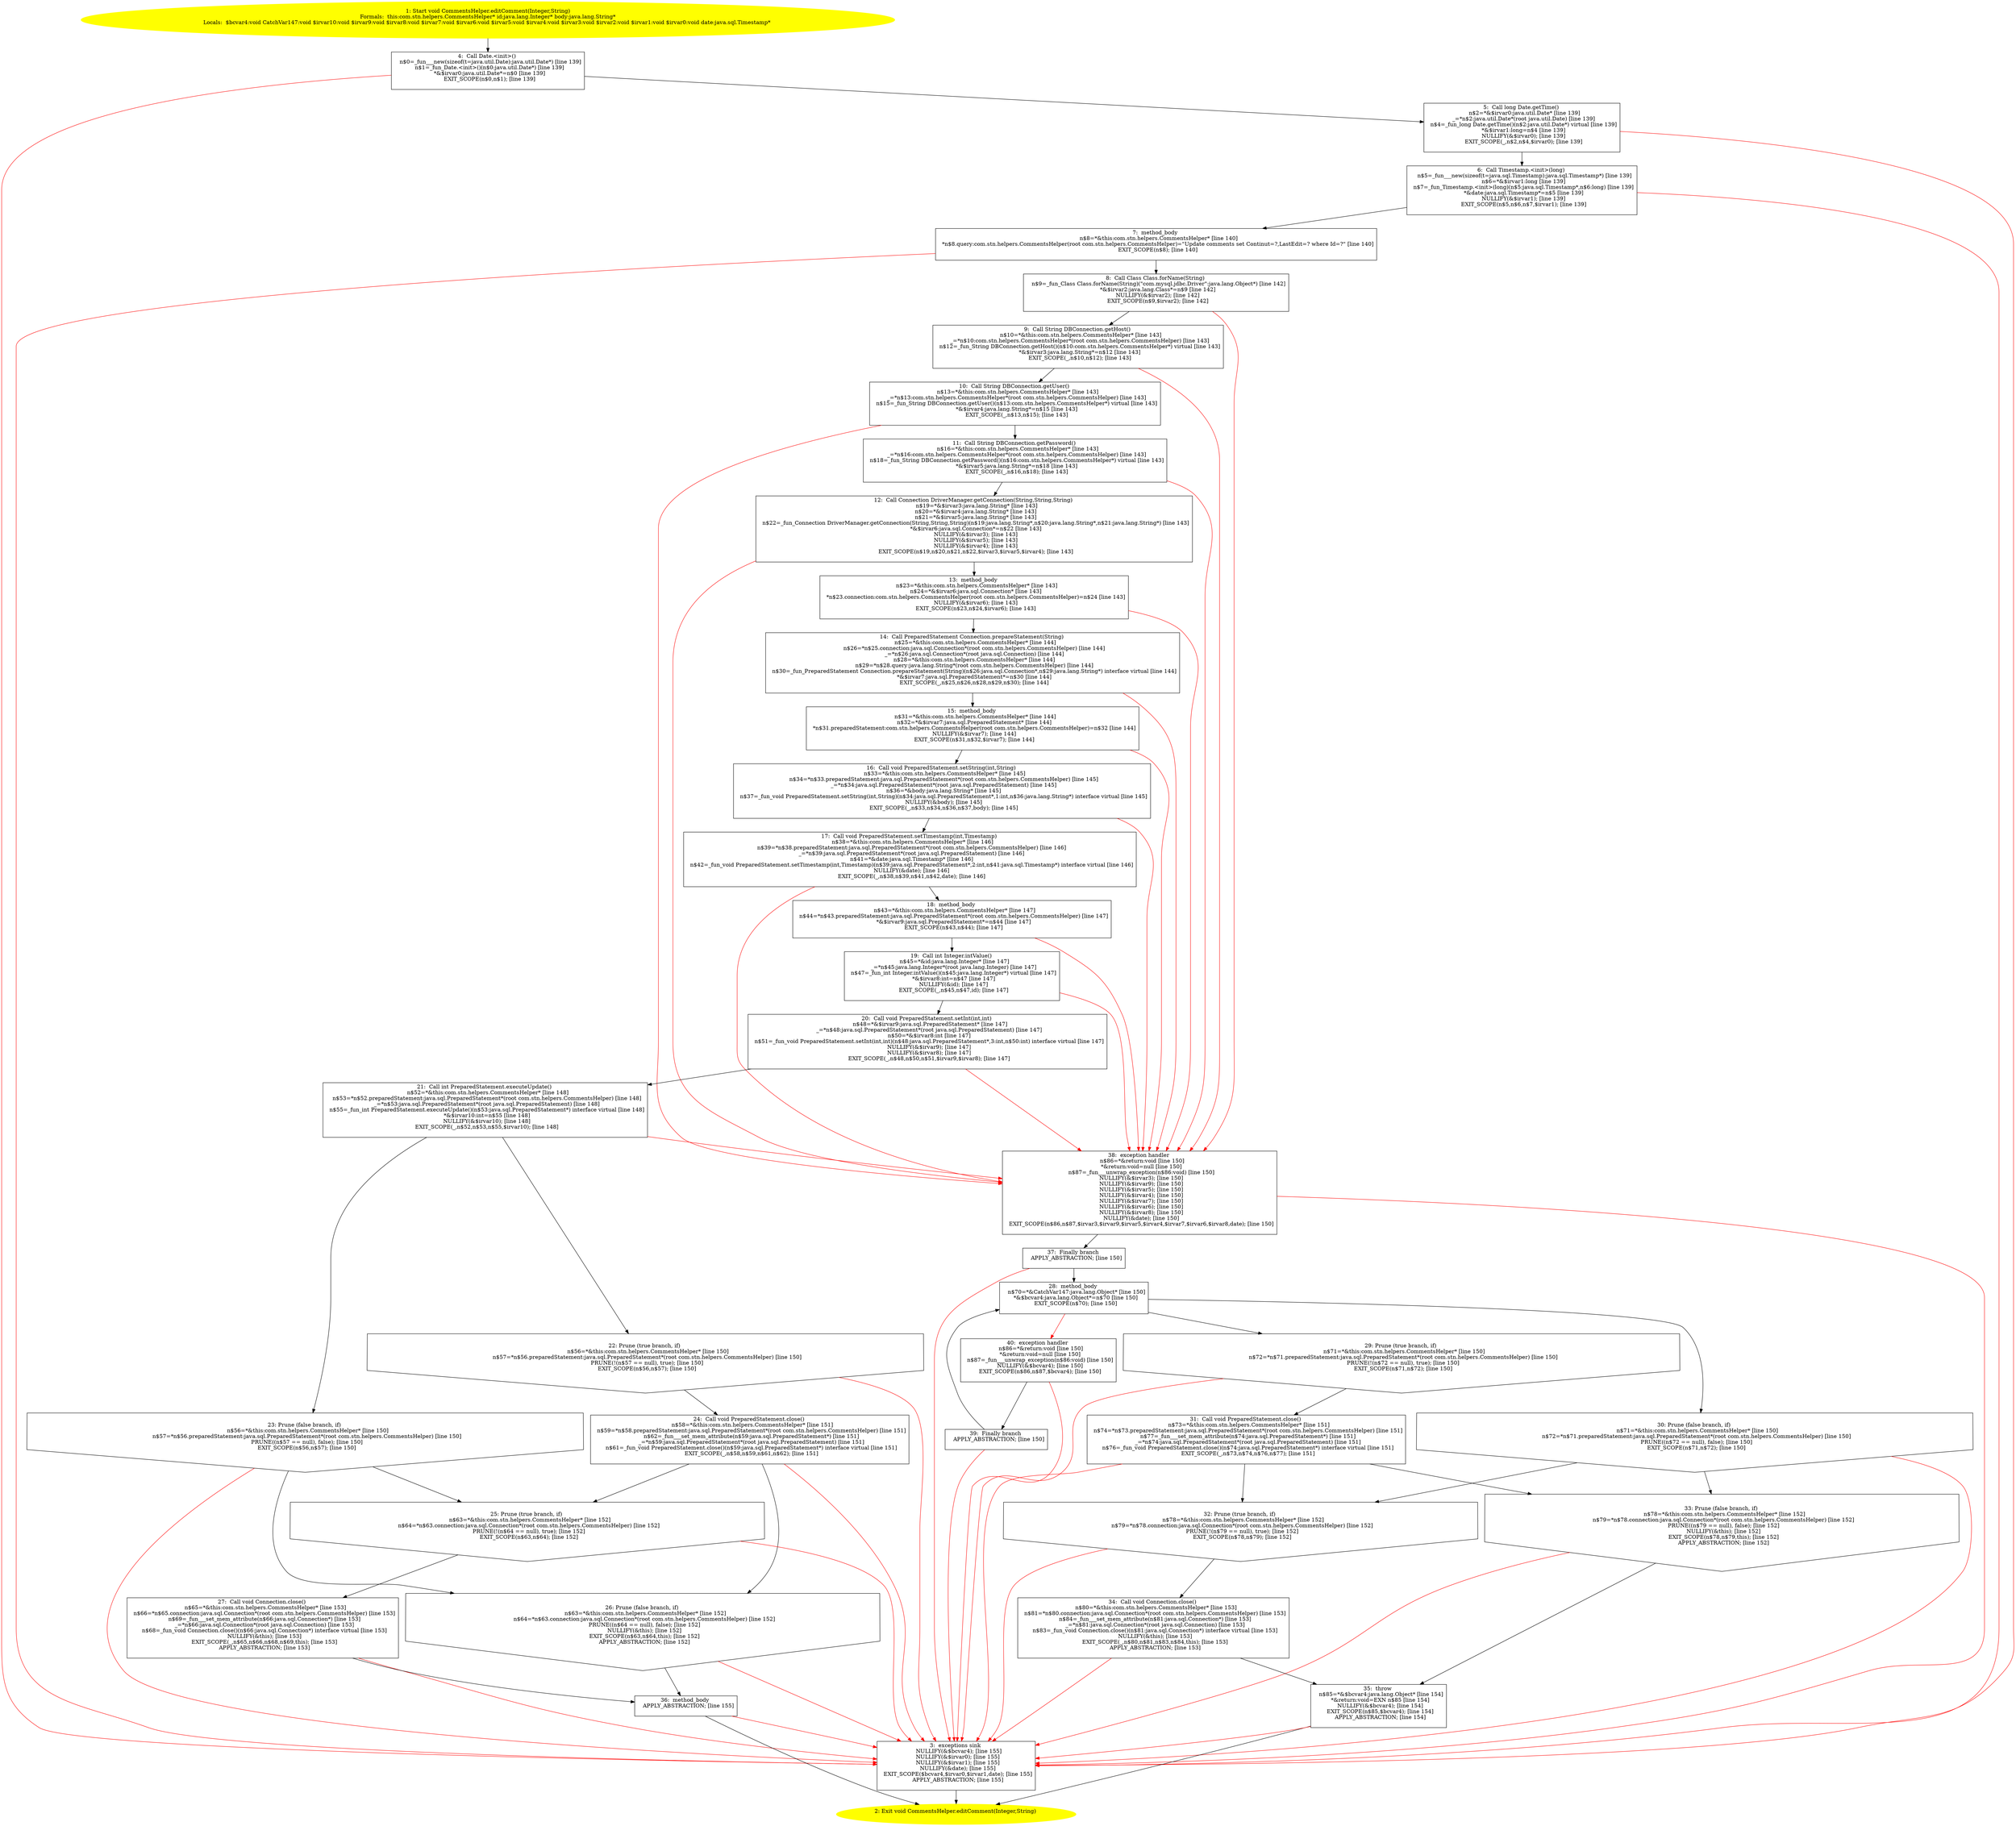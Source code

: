 /* @generated */
digraph cfg {
"com.stn.helpers.CommentsHelper.editComment(java.lang.Integer,java.lang.String):void.f9c5ef3a5b458c962a074980e7d3a97d_1" [label="1: Start void CommentsHelper.editComment(Integer,String)\nFormals:  this:com.stn.helpers.CommentsHelper* id:java.lang.Integer* body:java.lang.String*\nLocals:  $bcvar4:void CatchVar147:void $irvar10:void $irvar9:void $irvar8:void $irvar7:void $irvar6:void $irvar5:void $irvar4:void $irvar3:void $irvar2:void $irvar1:void $irvar0:void date:java.sql.Timestamp* \n  " color=yellow style=filled]
	

	 "com.stn.helpers.CommentsHelper.editComment(java.lang.Integer,java.lang.String):void.f9c5ef3a5b458c962a074980e7d3a97d_1" -> "com.stn.helpers.CommentsHelper.editComment(java.lang.Integer,java.lang.String):void.f9c5ef3a5b458c962a074980e7d3a97d_4" ;
"com.stn.helpers.CommentsHelper.editComment(java.lang.Integer,java.lang.String):void.f9c5ef3a5b458c962a074980e7d3a97d_2" [label="2: Exit void CommentsHelper.editComment(Integer,String) \n  " color=yellow style=filled]
	

"com.stn.helpers.CommentsHelper.editComment(java.lang.Integer,java.lang.String):void.f9c5ef3a5b458c962a074980e7d3a97d_3" [label="3:  exceptions sink \n   NULLIFY(&$bcvar4); [line 155]\n  NULLIFY(&$irvar0); [line 155]\n  NULLIFY(&$irvar1); [line 155]\n  NULLIFY(&date); [line 155]\n  EXIT_SCOPE($bcvar4,$irvar0,$irvar1,date); [line 155]\n  APPLY_ABSTRACTION; [line 155]\n " shape="box"]
	

	 "com.stn.helpers.CommentsHelper.editComment(java.lang.Integer,java.lang.String):void.f9c5ef3a5b458c962a074980e7d3a97d_3" -> "com.stn.helpers.CommentsHelper.editComment(java.lang.Integer,java.lang.String):void.f9c5ef3a5b458c962a074980e7d3a97d_2" ;
"com.stn.helpers.CommentsHelper.editComment(java.lang.Integer,java.lang.String):void.f9c5ef3a5b458c962a074980e7d3a97d_4" [label="4:  Call Date.<init>() \n   n$0=_fun___new(sizeof(t=java.util.Date):java.util.Date*) [line 139]\n  n$1=_fun_Date.<init>()(n$0:java.util.Date*) [line 139]\n  *&$irvar0:java.util.Date*=n$0 [line 139]\n  EXIT_SCOPE(n$0,n$1); [line 139]\n " shape="box"]
	

	 "com.stn.helpers.CommentsHelper.editComment(java.lang.Integer,java.lang.String):void.f9c5ef3a5b458c962a074980e7d3a97d_4" -> "com.stn.helpers.CommentsHelper.editComment(java.lang.Integer,java.lang.String):void.f9c5ef3a5b458c962a074980e7d3a97d_5" ;
	 "com.stn.helpers.CommentsHelper.editComment(java.lang.Integer,java.lang.String):void.f9c5ef3a5b458c962a074980e7d3a97d_4" -> "com.stn.helpers.CommentsHelper.editComment(java.lang.Integer,java.lang.String):void.f9c5ef3a5b458c962a074980e7d3a97d_3" [color="red" ];
"com.stn.helpers.CommentsHelper.editComment(java.lang.Integer,java.lang.String):void.f9c5ef3a5b458c962a074980e7d3a97d_5" [label="5:  Call long Date.getTime() \n   n$2=*&$irvar0:java.util.Date* [line 139]\n  _=*n$2:java.util.Date*(root java.util.Date) [line 139]\n  n$4=_fun_long Date.getTime()(n$2:java.util.Date*) virtual [line 139]\n  *&$irvar1:long=n$4 [line 139]\n  NULLIFY(&$irvar0); [line 139]\n  EXIT_SCOPE(_,n$2,n$4,$irvar0); [line 139]\n " shape="box"]
	

	 "com.stn.helpers.CommentsHelper.editComment(java.lang.Integer,java.lang.String):void.f9c5ef3a5b458c962a074980e7d3a97d_5" -> "com.stn.helpers.CommentsHelper.editComment(java.lang.Integer,java.lang.String):void.f9c5ef3a5b458c962a074980e7d3a97d_6" ;
	 "com.stn.helpers.CommentsHelper.editComment(java.lang.Integer,java.lang.String):void.f9c5ef3a5b458c962a074980e7d3a97d_5" -> "com.stn.helpers.CommentsHelper.editComment(java.lang.Integer,java.lang.String):void.f9c5ef3a5b458c962a074980e7d3a97d_3" [color="red" ];
"com.stn.helpers.CommentsHelper.editComment(java.lang.Integer,java.lang.String):void.f9c5ef3a5b458c962a074980e7d3a97d_6" [label="6:  Call Timestamp.<init>(long) \n   n$5=_fun___new(sizeof(t=java.sql.Timestamp):java.sql.Timestamp*) [line 139]\n  n$6=*&$irvar1:long [line 139]\n  n$7=_fun_Timestamp.<init>(long)(n$5:java.sql.Timestamp*,n$6:long) [line 139]\n  *&date:java.sql.Timestamp*=n$5 [line 139]\n  NULLIFY(&$irvar1); [line 139]\n  EXIT_SCOPE(n$5,n$6,n$7,$irvar1); [line 139]\n " shape="box"]
	

	 "com.stn.helpers.CommentsHelper.editComment(java.lang.Integer,java.lang.String):void.f9c5ef3a5b458c962a074980e7d3a97d_6" -> "com.stn.helpers.CommentsHelper.editComment(java.lang.Integer,java.lang.String):void.f9c5ef3a5b458c962a074980e7d3a97d_7" ;
	 "com.stn.helpers.CommentsHelper.editComment(java.lang.Integer,java.lang.String):void.f9c5ef3a5b458c962a074980e7d3a97d_6" -> "com.stn.helpers.CommentsHelper.editComment(java.lang.Integer,java.lang.String):void.f9c5ef3a5b458c962a074980e7d3a97d_3" [color="red" ];
"com.stn.helpers.CommentsHelper.editComment(java.lang.Integer,java.lang.String):void.f9c5ef3a5b458c962a074980e7d3a97d_7" [label="7:  method_body \n   n$8=*&this:com.stn.helpers.CommentsHelper* [line 140]\n  *n$8.query:com.stn.helpers.CommentsHelper(root com.stn.helpers.CommentsHelper)=\"Update comments set Continut=?,LastEdit=? where Id=?\" [line 140]\n  EXIT_SCOPE(n$8); [line 140]\n " shape="box"]
	

	 "com.stn.helpers.CommentsHelper.editComment(java.lang.Integer,java.lang.String):void.f9c5ef3a5b458c962a074980e7d3a97d_7" -> "com.stn.helpers.CommentsHelper.editComment(java.lang.Integer,java.lang.String):void.f9c5ef3a5b458c962a074980e7d3a97d_8" ;
	 "com.stn.helpers.CommentsHelper.editComment(java.lang.Integer,java.lang.String):void.f9c5ef3a5b458c962a074980e7d3a97d_7" -> "com.stn.helpers.CommentsHelper.editComment(java.lang.Integer,java.lang.String):void.f9c5ef3a5b458c962a074980e7d3a97d_3" [color="red" ];
"com.stn.helpers.CommentsHelper.editComment(java.lang.Integer,java.lang.String):void.f9c5ef3a5b458c962a074980e7d3a97d_8" [label="8:  Call Class Class.forName(String) \n   n$9=_fun_Class Class.forName(String)(\"com.mysql.jdbc.Driver\":java.lang.Object*) [line 142]\n  *&$irvar2:java.lang.Class*=n$9 [line 142]\n  NULLIFY(&$irvar2); [line 142]\n  EXIT_SCOPE(n$9,$irvar2); [line 142]\n " shape="box"]
	

	 "com.stn.helpers.CommentsHelper.editComment(java.lang.Integer,java.lang.String):void.f9c5ef3a5b458c962a074980e7d3a97d_8" -> "com.stn.helpers.CommentsHelper.editComment(java.lang.Integer,java.lang.String):void.f9c5ef3a5b458c962a074980e7d3a97d_9" ;
	 "com.stn.helpers.CommentsHelper.editComment(java.lang.Integer,java.lang.String):void.f9c5ef3a5b458c962a074980e7d3a97d_8" -> "com.stn.helpers.CommentsHelper.editComment(java.lang.Integer,java.lang.String):void.f9c5ef3a5b458c962a074980e7d3a97d_38" [color="red" ];
"com.stn.helpers.CommentsHelper.editComment(java.lang.Integer,java.lang.String):void.f9c5ef3a5b458c962a074980e7d3a97d_9" [label="9:  Call String DBConnection.getHost() \n   n$10=*&this:com.stn.helpers.CommentsHelper* [line 143]\n  _=*n$10:com.stn.helpers.CommentsHelper*(root com.stn.helpers.CommentsHelper) [line 143]\n  n$12=_fun_String DBConnection.getHost()(n$10:com.stn.helpers.CommentsHelper*) virtual [line 143]\n  *&$irvar3:java.lang.String*=n$12 [line 143]\n  EXIT_SCOPE(_,n$10,n$12); [line 143]\n " shape="box"]
	

	 "com.stn.helpers.CommentsHelper.editComment(java.lang.Integer,java.lang.String):void.f9c5ef3a5b458c962a074980e7d3a97d_9" -> "com.stn.helpers.CommentsHelper.editComment(java.lang.Integer,java.lang.String):void.f9c5ef3a5b458c962a074980e7d3a97d_10" ;
	 "com.stn.helpers.CommentsHelper.editComment(java.lang.Integer,java.lang.String):void.f9c5ef3a5b458c962a074980e7d3a97d_9" -> "com.stn.helpers.CommentsHelper.editComment(java.lang.Integer,java.lang.String):void.f9c5ef3a5b458c962a074980e7d3a97d_38" [color="red" ];
"com.stn.helpers.CommentsHelper.editComment(java.lang.Integer,java.lang.String):void.f9c5ef3a5b458c962a074980e7d3a97d_10" [label="10:  Call String DBConnection.getUser() \n   n$13=*&this:com.stn.helpers.CommentsHelper* [line 143]\n  _=*n$13:com.stn.helpers.CommentsHelper*(root com.stn.helpers.CommentsHelper) [line 143]\n  n$15=_fun_String DBConnection.getUser()(n$13:com.stn.helpers.CommentsHelper*) virtual [line 143]\n  *&$irvar4:java.lang.String*=n$15 [line 143]\n  EXIT_SCOPE(_,n$13,n$15); [line 143]\n " shape="box"]
	

	 "com.stn.helpers.CommentsHelper.editComment(java.lang.Integer,java.lang.String):void.f9c5ef3a5b458c962a074980e7d3a97d_10" -> "com.stn.helpers.CommentsHelper.editComment(java.lang.Integer,java.lang.String):void.f9c5ef3a5b458c962a074980e7d3a97d_11" ;
	 "com.stn.helpers.CommentsHelper.editComment(java.lang.Integer,java.lang.String):void.f9c5ef3a5b458c962a074980e7d3a97d_10" -> "com.stn.helpers.CommentsHelper.editComment(java.lang.Integer,java.lang.String):void.f9c5ef3a5b458c962a074980e7d3a97d_38" [color="red" ];
"com.stn.helpers.CommentsHelper.editComment(java.lang.Integer,java.lang.String):void.f9c5ef3a5b458c962a074980e7d3a97d_11" [label="11:  Call String DBConnection.getPassword() \n   n$16=*&this:com.stn.helpers.CommentsHelper* [line 143]\n  _=*n$16:com.stn.helpers.CommentsHelper*(root com.stn.helpers.CommentsHelper) [line 143]\n  n$18=_fun_String DBConnection.getPassword()(n$16:com.stn.helpers.CommentsHelper*) virtual [line 143]\n  *&$irvar5:java.lang.String*=n$18 [line 143]\n  EXIT_SCOPE(_,n$16,n$18); [line 143]\n " shape="box"]
	

	 "com.stn.helpers.CommentsHelper.editComment(java.lang.Integer,java.lang.String):void.f9c5ef3a5b458c962a074980e7d3a97d_11" -> "com.stn.helpers.CommentsHelper.editComment(java.lang.Integer,java.lang.String):void.f9c5ef3a5b458c962a074980e7d3a97d_12" ;
	 "com.stn.helpers.CommentsHelper.editComment(java.lang.Integer,java.lang.String):void.f9c5ef3a5b458c962a074980e7d3a97d_11" -> "com.stn.helpers.CommentsHelper.editComment(java.lang.Integer,java.lang.String):void.f9c5ef3a5b458c962a074980e7d3a97d_38" [color="red" ];
"com.stn.helpers.CommentsHelper.editComment(java.lang.Integer,java.lang.String):void.f9c5ef3a5b458c962a074980e7d3a97d_12" [label="12:  Call Connection DriverManager.getConnection(String,String,String) \n   n$19=*&$irvar3:java.lang.String* [line 143]\n  n$20=*&$irvar4:java.lang.String* [line 143]\n  n$21=*&$irvar5:java.lang.String* [line 143]\n  n$22=_fun_Connection DriverManager.getConnection(String,String,String)(n$19:java.lang.String*,n$20:java.lang.String*,n$21:java.lang.String*) [line 143]\n  *&$irvar6:java.sql.Connection*=n$22 [line 143]\n  NULLIFY(&$irvar3); [line 143]\n  NULLIFY(&$irvar5); [line 143]\n  NULLIFY(&$irvar4); [line 143]\n  EXIT_SCOPE(n$19,n$20,n$21,n$22,$irvar3,$irvar5,$irvar4); [line 143]\n " shape="box"]
	

	 "com.stn.helpers.CommentsHelper.editComment(java.lang.Integer,java.lang.String):void.f9c5ef3a5b458c962a074980e7d3a97d_12" -> "com.stn.helpers.CommentsHelper.editComment(java.lang.Integer,java.lang.String):void.f9c5ef3a5b458c962a074980e7d3a97d_13" ;
	 "com.stn.helpers.CommentsHelper.editComment(java.lang.Integer,java.lang.String):void.f9c5ef3a5b458c962a074980e7d3a97d_12" -> "com.stn.helpers.CommentsHelper.editComment(java.lang.Integer,java.lang.String):void.f9c5ef3a5b458c962a074980e7d3a97d_38" [color="red" ];
"com.stn.helpers.CommentsHelper.editComment(java.lang.Integer,java.lang.String):void.f9c5ef3a5b458c962a074980e7d3a97d_13" [label="13:  method_body \n   n$23=*&this:com.stn.helpers.CommentsHelper* [line 143]\n  n$24=*&$irvar6:java.sql.Connection* [line 143]\n  *n$23.connection:com.stn.helpers.CommentsHelper(root com.stn.helpers.CommentsHelper)=n$24 [line 143]\n  NULLIFY(&$irvar6); [line 143]\n  EXIT_SCOPE(n$23,n$24,$irvar6); [line 143]\n " shape="box"]
	

	 "com.stn.helpers.CommentsHelper.editComment(java.lang.Integer,java.lang.String):void.f9c5ef3a5b458c962a074980e7d3a97d_13" -> "com.stn.helpers.CommentsHelper.editComment(java.lang.Integer,java.lang.String):void.f9c5ef3a5b458c962a074980e7d3a97d_14" ;
	 "com.stn.helpers.CommentsHelper.editComment(java.lang.Integer,java.lang.String):void.f9c5ef3a5b458c962a074980e7d3a97d_13" -> "com.stn.helpers.CommentsHelper.editComment(java.lang.Integer,java.lang.String):void.f9c5ef3a5b458c962a074980e7d3a97d_38" [color="red" ];
"com.stn.helpers.CommentsHelper.editComment(java.lang.Integer,java.lang.String):void.f9c5ef3a5b458c962a074980e7d3a97d_14" [label="14:  Call PreparedStatement Connection.prepareStatement(String) \n   n$25=*&this:com.stn.helpers.CommentsHelper* [line 144]\n  n$26=*n$25.connection:java.sql.Connection*(root com.stn.helpers.CommentsHelper) [line 144]\n  _=*n$26:java.sql.Connection*(root java.sql.Connection) [line 144]\n  n$28=*&this:com.stn.helpers.CommentsHelper* [line 144]\n  n$29=*n$28.query:java.lang.String*(root com.stn.helpers.CommentsHelper) [line 144]\n  n$30=_fun_PreparedStatement Connection.prepareStatement(String)(n$26:java.sql.Connection*,n$29:java.lang.String*) interface virtual [line 144]\n  *&$irvar7:java.sql.PreparedStatement*=n$30 [line 144]\n  EXIT_SCOPE(_,n$25,n$26,n$28,n$29,n$30); [line 144]\n " shape="box"]
	

	 "com.stn.helpers.CommentsHelper.editComment(java.lang.Integer,java.lang.String):void.f9c5ef3a5b458c962a074980e7d3a97d_14" -> "com.stn.helpers.CommentsHelper.editComment(java.lang.Integer,java.lang.String):void.f9c5ef3a5b458c962a074980e7d3a97d_15" ;
	 "com.stn.helpers.CommentsHelper.editComment(java.lang.Integer,java.lang.String):void.f9c5ef3a5b458c962a074980e7d3a97d_14" -> "com.stn.helpers.CommentsHelper.editComment(java.lang.Integer,java.lang.String):void.f9c5ef3a5b458c962a074980e7d3a97d_38" [color="red" ];
"com.stn.helpers.CommentsHelper.editComment(java.lang.Integer,java.lang.String):void.f9c5ef3a5b458c962a074980e7d3a97d_15" [label="15:  method_body \n   n$31=*&this:com.stn.helpers.CommentsHelper* [line 144]\n  n$32=*&$irvar7:java.sql.PreparedStatement* [line 144]\n  *n$31.preparedStatement:com.stn.helpers.CommentsHelper(root com.stn.helpers.CommentsHelper)=n$32 [line 144]\n  NULLIFY(&$irvar7); [line 144]\n  EXIT_SCOPE(n$31,n$32,$irvar7); [line 144]\n " shape="box"]
	

	 "com.stn.helpers.CommentsHelper.editComment(java.lang.Integer,java.lang.String):void.f9c5ef3a5b458c962a074980e7d3a97d_15" -> "com.stn.helpers.CommentsHelper.editComment(java.lang.Integer,java.lang.String):void.f9c5ef3a5b458c962a074980e7d3a97d_16" ;
	 "com.stn.helpers.CommentsHelper.editComment(java.lang.Integer,java.lang.String):void.f9c5ef3a5b458c962a074980e7d3a97d_15" -> "com.stn.helpers.CommentsHelper.editComment(java.lang.Integer,java.lang.String):void.f9c5ef3a5b458c962a074980e7d3a97d_38" [color="red" ];
"com.stn.helpers.CommentsHelper.editComment(java.lang.Integer,java.lang.String):void.f9c5ef3a5b458c962a074980e7d3a97d_16" [label="16:  Call void PreparedStatement.setString(int,String) \n   n$33=*&this:com.stn.helpers.CommentsHelper* [line 145]\n  n$34=*n$33.preparedStatement:java.sql.PreparedStatement*(root com.stn.helpers.CommentsHelper) [line 145]\n  _=*n$34:java.sql.PreparedStatement*(root java.sql.PreparedStatement) [line 145]\n  n$36=*&body:java.lang.String* [line 145]\n  n$37=_fun_void PreparedStatement.setString(int,String)(n$34:java.sql.PreparedStatement*,1:int,n$36:java.lang.String*) interface virtual [line 145]\n  NULLIFY(&body); [line 145]\n  EXIT_SCOPE(_,n$33,n$34,n$36,n$37,body); [line 145]\n " shape="box"]
	

	 "com.stn.helpers.CommentsHelper.editComment(java.lang.Integer,java.lang.String):void.f9c5ef3a5b458c962a074980e7d3a97d_16" -> "com.stn.helpers.CommentsHelper.editComment(java.lang.Integer,java.lang.String):void.f9c5ef3a5b458c962a074980e7d3a97d_17" ;
	 "com.stn.helpers.CommentsHelper.editComment(java.lang.Integer,java.lang.String):void.f9c5ef3a5b458c962a074980e7d3a97d_16" -> "com.stn.helpers.CommentsHelper.editComment(java.lang.Integer,java.lang.String):void.f9c5ef3a5b458c962a074980e7d3a97d_38" [color="red" ];
"com.stn.helpers.CommentsHelper.editComment(java.lang.Integer,java.lang.String):void.f9c5ef3a5b458c962a074980e7d3a97d_17" [label="17:  Call void PreparedStatement.setTimestamp(int,Timestamp) \n   n$38=*&this:com.stn.helpers.CommentsHelper* [line 146]\n  n$39=*n$38.preparedStatement:java.sql.PreparedStatement*(root com.stn.helpers.CommentsHelper) [line 146]\n  _=*n$39:java.sql.PreparedStatement*(root java.sql.PreparedStatement) [line 146]\n  n$41=*&date:java.sql.Timestamp* [line 146]\n  n$42=_fun_void PreparedStatement.setTimestamp(int,Timestamp)(n$39:java.sql.PreparedStatement*,2:int,n$41:java.sql.Timestamp*) interface virtual [line 146]\n  NULLIFY(&date); [line 146]\n  EXIT_SCOPE(_,n$38,n$39,n$41,n$42,date); [line 146]\n " shape="box"]
	

	 "com.stn.helpers.CommentsHelper.editComment(java.lang.Integer,java.lang.String):void.f9c5ef3a5b458c962a074980e7d3a97d_17" -> "com.stn.helpers.CommentsHelper.editComment(java.lang.Integer,java.lang.String):void.f9c5ef3a5b458c962a074980e7d3a97d_18" ;
	 "com.stn.helpers.CommentsHelper.editComment(java.lang.Integer,java.lang.String):void.f9c5ef3a5b458c962a074980e7d3a97d_17" -> "com.stn.helpers.CommentsHelper.editComment(java.lang.Integer,java.lang.String):void.f9c5ef3a5b458c962a074980e7d3a97d_38" [color="red" ];
"com.stn.helpers.CommentsHelper.editComment(java.lang.Integer,java.lang.String):void.f9c5ef3a5b458c962a074980e7d3a97d_18" [label="18:  method_body \n   n$43=*&this:com.stn.helpers.CommentsHelper* [line 147]\n  n$44=*n$43.preparedStatement:java.sql.PreparedStatement*(root com.stn.helpers.CommentsHelper) [line 147]\n  *&$irvar9:java.sql.PreparedStatement*=n$44 [line 147]\n  EXIT_SCOPE(n$43,n$44); [line 147]\n " shape="box"]
	

	 "com.stn.helpers.CommentsHelper.editComment(java.lang.Integer,java.lang.String):void.f9c5ef3a5b458c962a074980e7d3a97d_18" -> "com.stn.helpers.CommentsHelper.editComment(java.lang.Integer,java.lang.String):void.f9c5ef3a5b458c962a074980e7d3a97d_19" ;
	 "com.stn.helpers.CommentsHelper.editComment(java.lang.Integer,java.lang.String):void.f9c5ef3a5b458c962a074980e7d3a97d_18" -> "com.stn.helpers.CommentsHelper.editComment(java.lang.Integer,java.lang.String):void.f9c5ef3a5b458c962a074980e7d3a97d_38" [color="red" ];
"com.stn.helpers.CommentsHelper.editComment(java.lang.Integer,java.lang.String):void.f9c5ef3a5b458c962a074980e7d3a97d_19" [label="19:  Call int Integer.intValue() \n   n$45=*&id:java.lang.Integer* [line 147]\n  _=*n$45:java.lang.Integer*(root java.lang.Integer) [line 147]\n  n$47=_fun_int Integer.intValue()(n$45:java.lang.Integer*) virtual [line 147]\n  *&$irvar8:int=n$47 [line 147]\n  NULLIFY(&id); [line 147]\n  EXIT_SCOPE(_,n$45,n$47,id); [line 147]\n " shape="box"]
	

	 "com.stn.helpers.CommentsHelper.editComment(java.lang.Integer,java.lang.String):void.f9c5ef3a5b458c962a074980e7d3a97d_19" -> "com.stn.helpers.CommentsHelper.editComment(java.lang.Integer,java.lang.String):void.f9c5ef3a5b458c962a074980e7d3a97d_20" ;
	 "com.stn.helpers.CommentsHelper.editComment(java.lang.Integer,java.lang.String):void.f9c5ef3a5b458c962a074980e7d3a97d_19" -> "com.stn.helpers.CommentsHelper.editComment(java.lang.Integer,java.lang.String):void.f9c5ef3a5b458c962a074980e7d3a97d_38" [color="red" ];
"com.stn.helpers.CommentsHelper.editComment(java.lang.Integer,java.lang.String):void.f9c5ef3a5b458c962a074980e7d3a97d_20" [label="20:  Call void PreparedStatement.setInt(int,int) \n   n$48=*&$irvar9:java.sql.PreparedStatement* [line 147]\n  _=*n$48:java.sql.PreparedStatement*(root java.sql.PreparedStatement) [line 147]\n  n$50=*&$irvar8:int [line 147]\n  n$51=_fun_void PreparedStatement.setInt(int,int)(n$48:java.sql.PreparedStatement*,3:int,n$50:int) interface virtual [line 147]\n  NULLIFY(&$irvar9); [line 147]\n  NULLIFY(&$irvar8); [line 147]\n  EXIT_SCOPE(_,n$48,n$50,n$51,$irvar9,$irvar8); [line 147]\n " shape="box"]
	

	 "com.stn.helpers.CommentsHelper.editComment(java.lang.Integer,java.lang.String):void.f9c5ef3a5b458c962a074980e7d3a97d_20" -> "com.stn.helpers.CommentsHelper.editComment(java.lang.Integer,java.lang.String):void.f9c5ef3a5b458c962a074980e7d3a97d_21" ;
	 "com.stn.helpers.CommentsHelper.editComment(java.lang.Integer,java.lang.String):void.f9c5ef3a5b458c962a074980e7d3a97d_20" -> "com.stn.helpers.CommentsHelper.editComment(java.lang.Integer,java.lang.String):void.f9c5ef3a5b458c962a074980e7d3a97d_38" [color="red" ];
"com.stn.helpers.CommentsHelper.editComment(java.lang.Integer,java.lang.String):void.f9c5ef3a5b458c962a074980e7d3a97d_21" [label="21:  Call int PreparedStatement.executeUpdate() \n   n$52=*&this:com.stn.helpers.CommentsHelper* [line 148]\n  n$53=*n$52.preparedStatement:java.sql.PreparedStatement*(root com.stn.helpers.CommentsHelper) [line 148]\n  _=*n$53:java.sql.PreparedStatement*(root java.sql.PreparedStatement) [line 148]\n  n$55=_fun_int PreparedStatement.executeUpdate()(n$53:java.sql.PreparedStatement*) interface virtual [line 148]\n  *&$irvar10:int=n$55 [line 148]\n  NULLIFY(&$irvar10); [line 148]\n  EXIT_SCOPE(_,n$52,n$53,n$55,$irvar10); [line 148]\n " shape="box"]
	

	 "com.stn.helpers.CommentsHelper.editComment(java.lang.Integer,java.lang.String):void.f9c5ef3a5b458c962a074980e7d3a97d_21" -> "com.stn.helpers.CommentsHelper.editComment(java.lang.Integer,java.lang.String):void.f9c5ef3a5b458c962a074980e7d3a97d_22" ;
	 "com.stn.helpers.CommentsHelper.editComment(java.lang.Integer,java.lang.String):void.f9c5ef3a5b458c962a074980e7d3a97d_21" -> "com.stn.helpers.CommentsHelper.editComment(java.lang.Integer,java.lang.String):void.f9c5ef3a5b458c962a074980e7d3a97d_23" ;
	 "com.stn.helpers.CommentsHelper.editComment(java.lang.Integer,java.lang.String):void.f9c5ef3a5b458c962a074980e7d3a97d_21" -> "com.stn.helpers.CommentsHelper.editComment(java.lang.Integer,java.lang.String):void.f9c5ef3a5b458c962a074980e7d3a97d_38" [color="red" ];
"com.stn.helpers.CommentsHelper.editComment(java.lang.Integer,java.lang.String):void.f9c5ef3a5b458c962a074980e7d3a97d_22" [label="22: Prune (true branch, if) \n   n$56=*&this:com.stn.helpers.CommentsHelper* [line 150]\n  n$57=*n$56.preparedStatement:java.sql.PreparedStatement*(root com.stn.helpers.CommentsHelper) [line 150]\n  PRUNE(!(n$57 == null), true); [line 150]\n  EXIT_SCOPE(n$56,n$57); [line 150]\n " shape="invhouse"]
	

	 "com.stn.helpers.CommentsHelper.editComment(java.lang.Integer,java.lang.String):void.f9c5ef3a5b458c962a074980e7d3a97d_22" -> "com.stn.helpers.CommentsHelper.editComment(java.lang.Integer,java.lang.String):void.f9c5ef3a5b458c962a074980e7d3a97d_24" ;
	 "com.stn.helpers.CommentsHelper.editComment(java.lang.Integer,java.lang.String):void.f9c5ef3a5b458c962a074980e7d3a97d_22" -> "com.stn.helpers.CommentsHelper.editComment(java.lang.Integer,java.lang.String):void.f9c5ef3a5b458c962a074980e7d3a97d_3" [color="red" ];
"com.stn.helpers.CommentsHelper.editComment(java.lang.Integer,java.lang.String):void.f9c5ef3a5b458c962a074980e7d3a97d_23" [label="23: Prune (false branch, if) \n   n$56=*&this:com.stn.helpers.CommentsHelper* [line 150]\n  n$57=*n$56.preparedStatement:java.sql.PreparedStatement*(root com.stn.helpers.CommentsHelper) [line 150]\n  PRUNE((n$57 == null), false); [line 150]\n  EXIT_SCOPE(n$56,n$57); [line 150]\n " shape="invhouse"]
	

	 "com.stn.helpers.CommentsHelper.editComment(java.lang.Integer,java.lang.String):void.f9c5ef3a5b458c962a074980e7d3a97d_23" -> "com.stn.helpers.CommentsHelper.editComment(java.lang.Integer,java.lang.String):void.f9c5ef3a5b458c962a074980e7d3a97d_25" ;
	 "com.stn.helpers.CommentsHelper.editComment(java.lang.Integer,java.lang.String):void.f9c5ef3a5b458c962a074980e7d3a97d_23" -> "com.stn.helpers.CommentsHelper.editComment(java.lang.Integer,java.lang.String):void.f9c5ef3a5b458c962a074980e7d3a97d_26" ;
	 "com.stn.helpers.CommentsHelper.editComment(java.lang.Integer,java.lang.String):void.f9c5ef3a5b458c962a074980e7d3a97d_23" -> "com.stn.helpers.CommentsHelper.editComment(java.lang.Integer,java.lang.String):void.f9c5ef3a5b458c962a074980e7d3a97d_3" [color="red" ];
"com.stn.helpers.CommentsHelper.editComment(java.lang.Integer,java.lang.String):void.f9c5ef3a5b458c962a074980e7d3a97d_24" [label="24:  Call void PreparedStatement.close() \n   n$58=*&this:com.stn.helpers.CommentsHelper* [line 151]\n  n$59=*n$58.preparedStatement:java.sql.PreparedStatement*(root com.stn.helpers.CommentsHelper) [line 151]\n  n$62=_fun___set_mem_attribute(n$59:java.sql.PreparedStatement*) [line 151]\n  _=*n$59:java.sql.PreparedStatement*(root java.sql.PreparedStatement) [line 151]\n  n$61=_fun_void PreparedStatement.close()(n$59:java.sql.PreparedStatement*) interface virtual [line 151]\n  EXIT_SCOPE(_,n$58,n$59,n$61,n$62); [line 151]\n " shape="box"]
	

	 "com.stn.helpers.CommentsHelper.editComment(java.lang.Integer,java.lang.String):void.f9c5ef3a5b458c962a074980e7d3a97d_24" -> "com.stn.helpers.CommentsHelper.editComment(java.lang.Integer,java.lang.String):void.f9c5ef3a5b458c962a074980e7d3a97d_25" ;
	 "com.stn.helpers.CommentsHelper.editComment(java.lang.Integer,java.lang.String):void.f9c5ef3a5b458c962a074980e7d3a97d_24" -> "com.stn.helpers.CommentsHelper.editComment(java.lang.Integer,java.lang.String):void.f9c5ef3a5b458c962a074980e7d3a97d_26" ;
	 "com.stn.helpers.CommentsHelper.editComment(java.lang.Integer,java.lang.String):void.f9c5ef3a5b458c962a074980e7d3a97d_24" -> "com.stn.helpers.CommentsHelper.editComment(java.lang.Integer,java.lang.String):void.f9c5ef3a5b458c962a074980e7d3a97d_3" [color="red" ];
"com.stn.helpers.CommentsHelper.editComment(java.lang.Integer,java.lang.String):void.f9c5ef3a5b458c962a074980e7d3a97d_25" [label="25: Prune (true branch, if) \n   n$63=*&this:com.stn.helpers.CommentsHelper* [line 152]\n  n$64=*n$63.connection:java.sql.Connection*(root com.stn.helpers.CommentsHelper) [line 152]\n  PRUNE(!(n$64 == null), true); [line 152]\n  EXIT_SCOPE(n$63,n$64); [line 152]\n " shape="invhouse"]
	

	 "com.stn.helpers.CommentsHelper.editComment(java.lang.Integer,java.lang.String):void.f9c5ef3a5b458c962a074980e7d3a97d_25" -> "com.stn.helpers.CommentsHelper.editComment(java.lang.Integer,java.lang.String):void.f9c5ef3a5b458c962a074980e7d3a97d_27" ;
	 "com.stn.helpers.CommentsHelper.editComment(java.lang.Integer,java.lang.String):void.f9c5ef3a5b458c962a074980e7d3a97d_25" -> "com.stn.helpers.CommentsHelper.editComment(java.lang.Integer,java.lang.String):void.f9c5ef3a5b458c962a074980e7d3a97d_3" [color="red" ];
"com.stn.helpers.CommentsHelper.editComment(java.lang.Integer,java.lang.String):void.f9c5ef3a5b458c962a074980e7d3a97d_26" [label="26: Prune (false branch, if) \n   n$63=*&this:com.stn.helpers.CommentsHelper* [line 152]\n  n$64=*n$63.connection:java.sql.Connection*(root com.stn.helpers.CommentsHelper) [line 152]\n  PRUNE((n$64 == null), false); [line 152]\n  NULLIFY(&this); [line 152]\n  EXIT_SCOPE(n$63,n$64,this); [line 152]\n  APPLY_ABSTRACTION; [line 152]\n " shape="invhouse"]
	

	 "com.stn.helpers.CommentsHelper.editComment(java.lang.Integer,java.lang.String):void.f9c5ef3a5b458c962a074980e7d3a97d_26" -> "com.stn.helpers.CommentsHelper.editComment(java.lang.Integer,java.lang.String):void.f9c5ef3a5b458c962a074980e7d3a97d_36" ;
	 "com.stn.helpers.CommentsHelper.editComment(java.lang.Integer,java.lang.String):void.f9c5ef3a5b458c962a074980e7d3a97d_26" -> "com.stn.helpers.CommentsHelper.editComment(java.lang.Integer,java.lang.String):void.f9c5ef3a5b458c962a074980e7d3a97d_3" [color="red" ];
"com.stn.helpers.CommentsHelper.editComment(java.lang.Integer,java.lang.String):void.f9c5ef3a5b458c962a074980e7d3a97d_27" [label="27:  Call void Connection.close() \n   n$65=*&this:com.stn.helpers.CommentsHelper* [line 153]\n  n$66=*n$65.connection:java.sql.Connection*(root com.stn.helpers.CommentsHelper) [line 153]\n  n$69=_fun___set_mem_attribute(n$66:java.sql.Connection*) [line 153]\n  _=*n$66:java.sql.Connection*(root java.sql.Connection) [line 153]\n  n$68=_fun_void Connection.close()(n$66:java.sql.Connection*) interface virtual [line 153]\n  NULLIFY(&this); [line 153]\n  EXIT_SCOPE(_,n$65,n$66,n$68,n$69,this); [line 153]\n  APPLY_ABSTRACTION; [line 153]\n " shape="box"]
	

	 "com.stn.helpers.CommentsHelper.editComment(java.lang.Integer,java.lang.String):void.f9c5ef3a5b458c962a074980e7d3a97d_27" -> "com.stn.helpers.CommentsHelper.editComment(java.lang.Integer,java.lang.String):void.f9c5ef3a5b458c962a074980e7d3a97d_36" ;
	 "com.stn.helpers.CommentsHelper.editComment(java.lang.Integer,java.lang.String):void.f9c5ef3a5b458c962a074980e7d3a97d_27" -> "com.stn.helpers.CommentsHelper.editComment(java.lang.Integer,java.lang.String):void.f9c5ef3a5b458c962a074980e7d3a97d_3" [color="red" ];
"com.stn.helpers.CommentsHelper.editComment(java.lang.Integer,java.lang.String):void.f9c5ef3a5b458c962a074980e7d3a97d_28" [label="28:  method_body \n   n$70=*&CatchVar147:java.lang.Object* [line 150]\n  *&$bcvar4:java.lang.Object*=n$70 [line 150]\n  EXIT_SCOPE(n$70); [line 150]\n " shape="box"]
	

	 "com.stn.helpers.CommentsHelper.editComment(java.lang.Integer,java.lang.String):void.f9c5ef3a5b458c962a074980e7d3a97d_28" -> "com.stn.helpers.CommentsHelper.editComment(java.lang.Integer,java.lang.String):void.f9c5ef3a5b458c962a074980e7d3a97d_29" ;
	 "com.stn.helpers.CommentsHelper.editComment(java.lang.Integer,java.lang.String):void.f9c5ef3a5b458c962a074980e7d3a97d_28" -> "com.stn.helpers.CommentsHelper.editComment(java.lang.Integer,java.lang.String):void.f9c5ef3a5b458c962a074980e7d3a97d_30" ;
	 "com.stn.helpers.CommentsHelper.editComment(java.lang.Integer,java.lang.String):void.f9c5ef3a5b458c962a074980e7d3a97d_28" -> "com.stn.helpers.CommentsHelper.editComment(java.lang.Integer,java.lang.String):void.f9c5ef3a5b458c962a074980e7d3a97d_40" [color="red" ];
"com.stn.helpers.CommentsHelper.editComment(java.lang.Integer,java.lang.String):void.f9c5ef3a5b458c962a074980e7d3a97d_29" [label="29: Prune (true branch, if) \n   n$71=*&this:com.stn.helpers.CommentsHelper* [line 150]\n  n$72=*n$71.preparedStatement:java.sql.PreparedStatement*(root com.stn.helpers.CommentsHelper) [line 150]\n  PRUNE(!(n$72 == null), true); [line 150]\n  EXIT_SCOPE(n$71,n$72); [line 150]\n " shape="invhouse"]
	

	 "com.stn.helpers.CommentsHelper.editComment(java.lang.Integer,java.lang.String):void.f9c5ef3a5b458c962a074980e7d3a97d_29" -> "com.stn.helpers.CommentsHelper.editComment(java.lang.Integer,java.lang.String):void.f9c5ef3a5b458c962a074980e7d3a97d_31" ;
	 "com.stn.helpers.CommentsHelper.editComment(java.lang.Integer,java.lang.String):void.f9c5ef3a5b458c962a074980e7d3a97d_29" -> "com.stn.helpers.CommentsHelper.editComment(java.lang.Integer,java.lang.String):void.f9c5ef3a5b458c962a074980e7d3a97d_3" [color="red" ];
"com.stn.helpers.CommentsHelper.editComment(java.lang.Integer,java.lang.String):void.f9c5ef3a5b458c962a074980e7d3a97d_30" [label="30: Prune (false branch, if) \n   n$71=*&this:com.stn.helpers.CommentsHelper* [line 150]\n  n$72=*n$71.preparedStatement:java.sql.PreparedStatement*(root com.stn.helpers.CommentsHelper) [line 150]\n  PRUNE((n$72 == null), false); [line 150]\n  EXIT_SCOPE(n$71,n$72); [line 150]\n " shape="invhouse"]
	

	 "com.stn.helpers.CommentsHelper.editComment(java.lang.Integer,java.lang.String):void.f9c5ef3a5b458c962a074980e7d3a97d_30" -> "com.stn.helpers.CommentsHelper.editComment(java.lang.Integer,java.lang.String):void.f9c5ef3a5b458c962a074980e7d3a97d_32" ;
	 "com.stn.helpers.CommentsHelper.editComment(java.lang.Integer,java.lang.String):void.f9c5ef3a5b458c962a074980e7d3a97d_30" -> "com.stn.helpers.CommentsHelper.editComment(java.lang.Integer,java.lang.String):void.f9c5ef3a5b458c962a074980e7d3a97d_33" ;
	 "com.stn.helpers.CommentsHelper.editComment(java.lang.Integer,java.lang.String):void.f9c5ef3a5b458c962a074980e7d3a97d_30" -> "com.stn.helpers.CommentsHelper.editComment(java.lang.Integer,java.lang.String):void.f9c5ef3a5b458c962a074980e7d3a97d_3" [color="red" ];
"com.stn.helpers.CommentsHelper.editComment(java.lang.Integer,java.lang.String):void.f9c5ef3a5b458c962a074980e7d3a97d_31" [label="31:  Call void PreparedStatement.close() \n   n$73=*&this:com.stn.helpers.CommentsHelper* [line 151]\n  n$74=*n$73.preparedStatement:java.sql.PreparedStatement*(root com.stn.helpers.CommentsHelper) [line 151]\n  n$77=_fun___set_mem_attribute(n$74:java.sql.PreparedStatement*) [line 151]\n  _=*n$74:java.sql.PreparedStatement*(root java.sql.PreparedStatement) [line 151]\n  n$76=_fun_void PreparedStatement.close()(n$74:java.sql.PreparedStatement*) interface virtual [line 151]\n  EXIT_SCOPE(_,n$73,n$74,n$76,n$77); [line 151]\n " shape="box"]
	

	 "com.stn.helpers.CommentsHelper.editComment(java.lang.Integer,java.lang.String):void.f9c5ef3a5b458c962a074980e7d3a97d_31" -> "com.stn.helpers.CommentsHelper.editComment(java.lang.Integer,java.lang.String):void.f9c5ef3a5b458c962a074980e7d3a97d_32" ;
	 "com.stn.helpers.CommentsHelper.editComment(java.lang.Integer,java.lang.String):void.f9c5ef3a5b458c962a074980e7d3a97d_31" -> "com.stn.helpers.CommentsHelper.editComment(java.lang.Integer,java.lang.String):void.f9c5ef3a5b458c962a074980e7d3a97d_33" ;
	 "com.stn.helpers.CommentsHelper.editComment(java.lang.Integer,java.lang.String):void.f9c5ef3a5b458c962a074980e7d3a97d_31" -> "com.stn.helpers.CommentsHelper.editComment(java.lang.Integer,java.lang.String):void.f9c5ef3a5b458c962a074980e7d3a97d_3" [color="red" ];
"com.stn.helpers.CommentsHelper.editComment(java.lang.Integer,java.lang.String):void.f9c5ef3a5b458c962a074980e7d3a97d_32" [label="32: Prune (true branch, if) \n   n$78=*&this:com.stn.helpers.CommentsHelper* [line 152]\n  n$79=*n$78.connection:java.sql.Connection*(root com.stn.helpers.CommentsHelper) [line 152]\n  PRUNE(!(n$79 == null), true); [line 152]\n  EXIT_SCOPE(n$78,n$79); [line 152]\n " shape="invhouse"]
	

	 "com.stn.helpers.CommentsHelper.editComment(java.lang.Integer,java.lang.String):void.f9c5ef3a5b458c962a074980e7d3a97d_32" -> "com.stn.helpers.CommentsHelper.editComment(java.lang.Integer,java.lang.String):void.f9c5ef3a5b458c962a074980e7d3a97d_34" ;
	 "com.stn.helpers.CommentsHelper.editComment(java.lang.Integer,java.lang.String):void.f9c5ef3a5b458c962a074980e7d3a97d_32" -> "com.stn.helpers.CommentsHelper.editComment(java.lang.Integer,java.lang.String):void.f9c5ef3a5b458c962a074980e7d3a97d_3" [color="red" ];
"com.stn.helpers.CommentsHelper.editComment(java.lang.Integer,java.lang.String):void.f9c5ef3a5b458c962a074980e7d3a97d_33" [label="33: Prune (false branch, if) \n   n$78=*&this:com.stn.helpers.CommentsHelper* [line 152]\n  n$79=*n$78.connection:java.sql.Connection*(root com.stn.helpers.CommentsHelper) [line 152]\n  PRUNE((n$79 == null), false); [line 152]\n  NULLIFY(&this); [line 152]\n  EXIT_SCOPE(n$78,n$79,this); [line 152]\n  APPLY_ABSTRACTION; [line 152]\n " shape="invhouse"]
	

	 "com.stn.helpers.CommentsHelper.editComment(java.lang.Integer,java.lang.String):void.f9c5ef3a5b458c962a074980e7d3a97d_33" -> "com.stn.helpers.CommentsHelper.editComment(java.lang.Integer,java.lang.String):void.f9c5ef3a5b458c962a074980e7d3a97d_35" ;
	 "com.stn.helpers.CommentsHelper.editComment(java.lang.Integer,java.lang.String):void.f9c5ef3a5b458c962a074980e7d3a97d_33" -> "com.stn.helpers.CommentsHelper.editComment(java.lang.Integer,java.lang.String):void.f9c5ef3a5b458c962a074980e7d3a97d_3" [color="red" ];
"com.stn.helpers.CommentsHelper.editComment(java.lang.Integer,java.lang.String):void.f9c5ef3a5b458c962a074980e7d3a97d_34" [label="34:  Call void Connection.close() \n   n$80=*&this:com.stn.helpers.CommentsHelper* [line 153]\n  n$81=*n$80.connection:java.sql.Connection*(root com.stn.helpers.CommentsHelper) [line 153]\n  n$84=_fun___set_mem_attribute(n$81:java.sql.Connection*) [line 153]\n  _=*n$81:java.sql.Connection*(root java.sql.Connection) [line 153]\n  n$83=_fun_void Connection.close()(n$81:java.sql.Connection*) interface virtual [line 153]\n  NULLIFY(&this); [line 153]\n  EXIT_SCOPE(_,n$80,n$81,n$83,n$84,this); [line 153]\n  APPLY_ABSTRACTION; [line 153]\n " shape="box"]
	

	 "com.stn.helpers.CommentsHelper.editComment(java.lang.Integer,java.lang.String):void.f9c5ef3a5b458c962a074980e7d3a97d_34" -> "com.stn.helpers.CommentsHelper.editComment(java.lang.Integer,java.lang.String):void.f9c5ef3a5b458c962a074980e7d3a97d_35" ;
	 "com.stn.helpers.CommentsHelper.editComment(java.lang.Integer,java.lang.String):void.f9c5ef3a5b458c962a074980e7d3a97d_34" -> "com.stn.helpers.CommentsHelper.editComment(java.lang.Integer,java.lang.String):void.f9c5ef3a5b458c962a074980e7d3a97d_3" [color="red" ];
"com.stn.helpers.CommentsHelper.editComment(java.lang.Integer,java.lang.String):void.f9c5ef3a5b458c962a074980e7d3a97d_35" [label="35:  throw \n   n$85=*&$bcvar4:java.lang.Object* [line 154]\n  *&return:void=EXN n$85 [line 154]\n  NULLIFY(&$bcvar4); [line 154]\n  EXIT_SCOPE(n$85,$bcvar4); [line 154]\n  APPLY_ABSTRACTION; [line 154]\n " shape="box"]
	

	 "com.stn.helpers.CommentsHelper.editComment(java.lang.Integer,java.lang.String):void.f9c5ef3a5b458c962a074980e7d3a97d_35" -> "com.stn.helpers.CommentsHelper.editComment(java.lang.Integer,java.lang.String):void.f9c5ef3a5b458c962a074980e7d3a97d_2" ;
	 "com.stn.helpers.CommentsHelper.editComment(java.lang.Integer,java.lang.String):void.f9c5ef3a5b458c962a074980e7d3a97d_35" -> "com.stn.helpers.CommentsHelper.editComment(java.lang.Integer,java.lang.String):void.f9c5ef3a5b458c962a074980e7d3a97d_3" [color="red" ];
"com.stn.helpers.CommentsHelper.editComment(java.lang.Integer,java.lang.String):void.f9c5ef3a5b458c962a074980e7d3a97d_36" [label="36:  method_body \n   APPLY_ABSTRACTION; [line 155]\n " shape="box"]
	

	 "com.stn.helpers.CommentsHelper.editComment(java.lang.Integer,java.lang.String):void.f9c5ef3a5b458c962a074980e7d3a97d_36" -> "com.stn.helpers.CommentsHelper.editComment(java.lang.Integer,java.lang.String):void.f9c5ef3a5b458c962a074980e7d3a97d_2" ;
	 "com.stn.helpers.CommentsHelper.editComment(java.lang.Integer,java.lang.String):void.f9c5ef3a5b458c962a074980e7d3a97d_36" -> "com.stn.helpers.CommentsHelper.editComment(java.lang.Integer,java.lang.String):void.f9c5ef3a5b458c962a074980e7d3a97d_3" [color="red" ];
"com.stn.helpers.CommentsHelper.editComment(java.lang.Integer,java.lang.String):void.f9c5ef3a5b458c962a074980e7d3a97d_37" [label="37:  Finally branch \n   APPLY_ABSTRACTION; [line 150]\n " shape="box"]
	

	 "com.stn.helpers.CommentsHelper.editComment(java.lang.Integer,java.lang.String):void.f9c5ef3a5b458c962a074980e7d3a97d_37" -> "com.stn.helpers.CommentsHelper.editComment(java.lang.Integer,java.lang.String):void.f9c5ef3a5b458c962a074980e7d3a97d_28" ;
	 "com.stn.helpers.CommentsHelper.editComment(java.lang.Integer,java.lang.String):void.f9c5ef3a5b458c962a074980e7d3a97d_37" -> "com.stn.helpers.CommentsHelper.editComment(java.lang.Integer,java.lang.String):void.f9c5ef3a5b458c962a074980e7d3a97d_3" [color="red" ];
"com.stn.helpers.CommentsHelper.editComment(java.lang.Integer,java.lang.String):void.f9c5ef3a5b458c962a074980e7d3a97d_38" [label="38:  exception handler \n   n$86=*&return:void [line 150]\n  *&return:void=null [line 150]\n  n$87=_fun___unwrap_exception(n$86:void) [line 150]\n  NULLIFY(&$irvar3); [line 150]\n  NULLIFY(&$irvar9); [line 150]\n  NULLIFY(&$irvar5); [line 150]\n  NULLIFY(&$irvar4); [line 150]\n  NULLIFY(&$irvar7); [line 150]\n  NULLIFY(&$irvar6); [line 150]\n  NULLIFY(&$irvar8); [line 150]\n  NULLIFY(&date); [line 150]\n  EXIT_SCOPE(n$86,n$87,$irvar3,$irvar9,$irvar5,$irvar4,$irvar7,$irvar6,$irvar8,date); [line 150]\n " shape="box"]
	

	 "com.stn.helpers.CommentsHelper.editComment(java.lang.Integer,java.lang.String):void.f9c5ef3a5b458c962a074980e7d3a97d_38" -> "com.stn.helpers.CommentsHelper.editComment(java.lang.Integer,java.lang.String):void.f9c5ef3a5b458c962a074980e7d3a97d_37" ;
	 "com.stn.helpers.CommentsHelper.editComment(java.lang.Integer,java.lang.String):void.f9c5ef3a5b458c962a074980e7d3a97d_38" -> "com.stn.helpers.CommentsHelper.editComment(java.lang.Integer,java.lang.String):void.f9c5ef3a5b458c962a074980e7d3a97d_3" [color="red" ];
"com.stn.helpers.CommentsHelper.editComment(java.lang.Integer,java.lang.String):void.f9c5ef3a5b458c962a074980e7d3a97d_39" [label="39:  Finally branch \n   APPLY_ABSTRACTION; [line 150]\n " shape="box"]
	

	 "com.stn.helpers.CommentsHelper.editComment(java.lang.Integer,java.lang.String):void.f9c5ef3a5b458c962a074980e7d3a97d_39" -> "com.stn.helpers.CommentsHelper.editComment(java.lang.Integer,java.lang.String):void.f9c5ef3a5b458c962a074980e7d3a97d_28" ;
	 "com.stn.helpers.CommentsHelper.editComment(java.lang.Integer,java.lang.String):void.f9c5ef3a5b458c962a074980e7d3a97d_39" -> "com.stn.helpers.CommentsHelper.editComment(java.lang.Integer,java.lang.String):void.f9c5ef3a5b458c962a074980e7d3a97d_3" [color="red" ];
"com.stn.helpers.CommentsHelper.editComment(java.lang.Integer,java.lang.String):void.f9c5ef3a5b458c962a074980e7d3a97d_40" [label="40:  exception handler \n   n$86=*&return:void [line 150]\n  *&return:void=null [line 150]\n  n$87=_fun___unwrap_exception(n$86:void) [line 150]\n  NULLIFY(&$bcvar4); [line 150]\n  EXIT_SCOPE(n$86,n$87,$bcvar4); [line 150]\n " shape="box"]
	

	 "com.stn.helpers.CommentsHelper.editComment(java.lang.Integer,java.lang.String):void.f9c5ef3a5b458c962a074980e7d3a97d_40" -> "com.stn.helpers.CommentsHelper.editComment(java.lang.Integer,java.lang.String):void.f9c5ef3a5b458c962a074980e7d3a97d_39" ;
	 "com.stn.helpers.CommentsHelper.editComment(java.lang.Integer,java.lang.String):void.f9c5ef3a5b458c962a074980e7d3a97d_40" -> "com.stn.helpers.CommentsHelper.editComment(java.lang.Integer,java.lang.String):void.f9c5ef3a5b458c962a074980e7d3a97d_3" [color="red" ];
}
